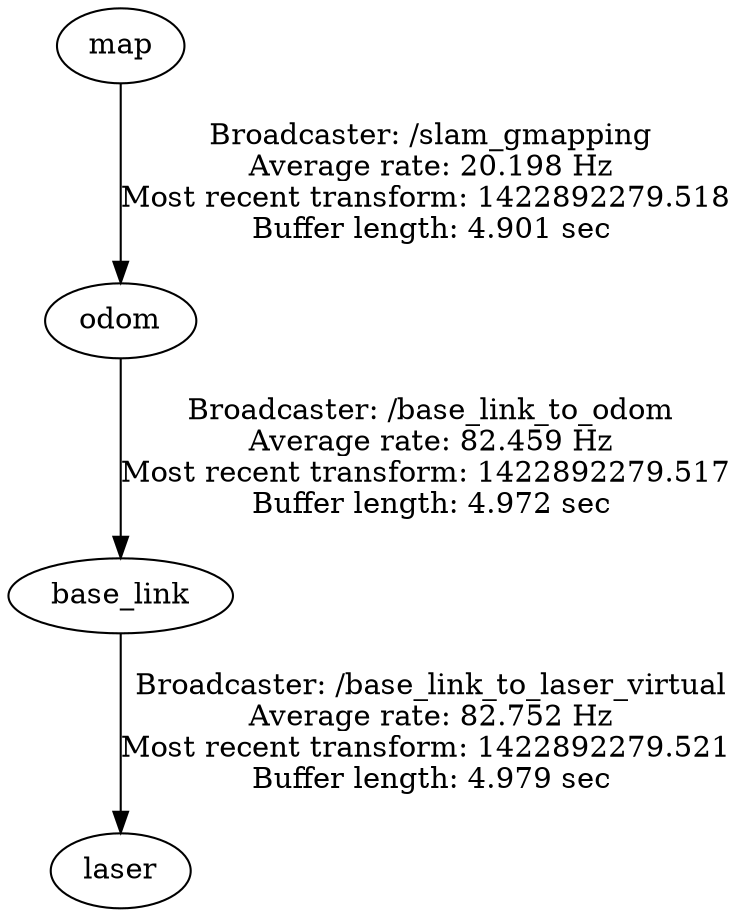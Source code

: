 digraph G {
"base_link" -> "laser"[label="Broadcaster: /base_link_to_laser_virtual\nAverage rate: 82.752 Hz\nMost recent transform: 1422892279.521 \nBuffer length: 4.979 sec\n"];
"odom" -> "base_link"[label="Broadcaster: /base_link_to_odom\nAverage rate: 82.459 Hz\nMost recent transform: 1422892279.517 \nBuffer length: 4.972 sec\n"];
"map" -> "odom"[label="Broadcaster: /slam_gmapping\nAverage rate: 20.198 Hz\nMost recent transform: 1422892279.518 \nBuffer length: 4.901 sec\n"];
}
